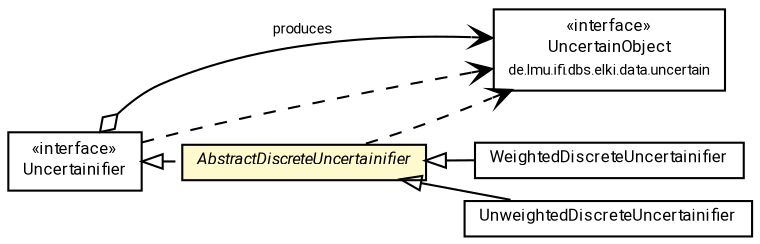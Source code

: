 #!/usr/local/bin/dot
#
# Class diagram 
# Generated by UMLGraph version R5_7_2-60-g0e99a6 (http://www.spinellis.gr/umlgraph/)
#

digraph G {
	graph [fontnames="svg"]
	edge [fontname="Roboto",fontsize=7,labelfontname="Roboto",labelfontsize=7,color="black"];
	node [fontname="Roboto",fontcolor="black",fontsize=8,shape=plaintext,margin=0,width=0,height=0];
	nodesep=0.15;
	ranksep=0.25;
	rankdir=LR;
	// de.lmu.ifi.dbs.elki.data.uncertain.UncertainObject
	c980822 [label=<<table title="de.lmu.ifi.dbs.elki.data.uncertain.UncertainObject" border="0" cellborder="1" cellspacing="0" cellpadding="2" href="../UncertainObject.html" target="_parent">
		<tr><td><table border="0" cellspacing="0" cellpadding="1">
		<tr><td align="center" balign="center"> &#171;interface&#187; </td></tr>
		<tr><td align="center" balign="center"> <font face="Roboto">UncertainObject</font> </td></tr>
		<tr><td align="center" balign="center"> <font face="Roboto" point-size="7.0">de.lmu.ifi.dbs.elki.data.uncertain</font> </td></tr>
		</table></td></tr>
		</table>>, URL="../UncertainObject.html"];
	// de.lmu.ifi.dbs.elki.data.uncertain.uncertainifier.AbstractDiscreteUncertainifier<UO extends de.lmu.ifi.dbs.elki.data.uncertain.UncertainObject>
	c980828 [label=<<table title="de.lmu.ifi.dbs.elki.data.uncertain.uncertainifier.AbstractDiscreteUncertainifier" border="0" cellborder="1" cellspacing="0" cellpadding="2" bgcolor="lemonChiffon" href="AbstractDiscreteUncertainifier.html" target="_parent">
		<tr><td><table border="0" cellspacing="0" cellpadding="1">
		<tr><td align="center" balign="center"> <font face="Roboto"><i>AbstractDiscreteUncertainifier</i></font> </td></tr>
		</table></td></tr>
		</table>>, URL="AbstractDiscreteUncertainifier.html"];
	// de.lmu.ifi.dbs.elki.data.uncertain.uncertainifier.Uncertainifier<UO extends de.lmu.ifi.dbs.elki.data.uncertain.UncertainObject>
	c980830 [label=<<table title="de.lmu.ifi.dbs.elki.data.uncertain.uncertainifier.Uncertainifier" border="0" cellborder="1" cellspacing="0" cellpadding="2" href="Uncertainifier.html" target="_parent">
		<tr><td><table border="0" cellspacing="0" cellpadding="1">
		<tr><td align="center" balign="center"> &#171;interface&#187; </td></tr>
		<tr><td align="center" balign="center"> <font face="Roboto">Uncertainifier</font> </td></tr>
		</table></td></tr>
		</table>>, URL="Uncertainifier.html"];
	// de.lmu.ifi.dbs.elki.data.uncertain.uncertainifier.WeightedDiscreteUncertainifier
	c980831 [label=<<table title="de.lmu.ifi.dbs.elki.data.uncertain.uncertainifier.WeightedDiscreteUncertainifier" border="0" cellborder="1" cellspacing="0" cellpadding="2" href="WeightedDiscreteUncertainifier.html" target="_parent">
		<tr><td><table border="0" cellspacing="0" cellpadding="1">
		<tr><td align="center" balign="center"> <font face="Roboto">WeightedDiscreteUncertainifier</font> </td></tr>
		</table></td></tr>
		</table>>, URL="WeightedDiscreteUncertainifier.html"];
	// de.lmu.ifi.dbs.elki.data.uncertain.uncertainifier.UnweightedDiscreteUncertainifier
	c980833 [label=<<table title="de.lmu.ifi.dbs.elki.data.uncertain.uncertainifier.UnweightedDiscreteUncertainifier" border="0" cellborder="1" cellspacing="0" cellpadding="2" href="UnweightedDiscreteUncertainifier.html" target="_parent">
		<tr><td><table border="0" cellspacing="0" cellpadding="1">
		<tr><td align="center" balign="center"> <font face="Roboto">UnweightedDiscreteUncertainifier</font> </td></tr>
		</table></td></tr>
		</table>>, URL="UnweightedDiscreteUncertainifier.html"];
	// de.lmu.ifi.dbs.elki.data.uncertain.uncertainifier.AbstractDiscreteUncertainifier<UO extends de.lmu.ifi.dbs.elki.data.uncertain.UncertainObject> implements de.lmu.ifi.dbs.elki.data.uncertain.uncertainifier.Uncertainifier<UO extends de.lmu.ifi.dbs.elki.data.uncertain.UncertainObject>
	c980830 -> c980828 [arrowtail=empty,style=dashed,dir=back,weight=9];
	// de.lmu.ifi.dbs.elki.data.uncertain.uncertainifier.Uncertainifier<UO extends de.lmu.ifi.dbs.elki.data.uncertain.UncertainObject> navhas de.lmu.ifi.dbs.elki.data.uncertain.UncertainObject
	c980830 -> c980822 [arrowhead=open,arrowtail=ediamond,dir=both,weight=3,label="produces"];
	// de.lmu.ifi.dbs.elki.data.uncertain.uncertainifier.WeightedDiscreteUncertainifier extends de.lmu.ifi.dbs.elki.data.uncertain.uncertainifier.AbstractDiscreteUncertainifier<UO extends de.lmu.ifi.dbs.elki.data.uncertain.UncertainObject>
	c980828 -> c980831 [arrowtail=empty,dir=back,weight=10];
	// de.lmu.ifi.dbs.elki.data.uncertain.uncertainifier.UnweightedDiscreteUncertainifier extends de.lmu.ifi.dbs.elki.data.uncertain.uncertainifier.AbstractDiscreteUncertainifier<UO extends de.lmu.ifi.dbs.elki.data.uncertain.UncertainObject>
	c980828 -> c980833 [arrowtail=empty,dir=back,weight=10];
	// de.lmu.ifi.dbs.elki.data.uncertain.uncertainifier.AbstractDiscreteUncertainifier<UO extends de.lmu.ifi.dbs.elki.data.uncertain.UncertainObject> depend de.lmu.ifi.dbs.elki.data.uncertain.UncertainObject
	c980828 -> c980822 [arrowhead=open,style=dashed,weight=0];
	// de.lmu.ifi.dbs.elki.data.uncertain.uncertainifier.Uncertainifier<UO extends de.lmu.ifi.dbs.elki.data.uncertain.UncertainObject> depend de.lmu.ifi.dbs.elki.data.uncertain.UncertainObject
	c980830 -> c980822 [arrowhead=open,style=dashed,weight=0];
}

